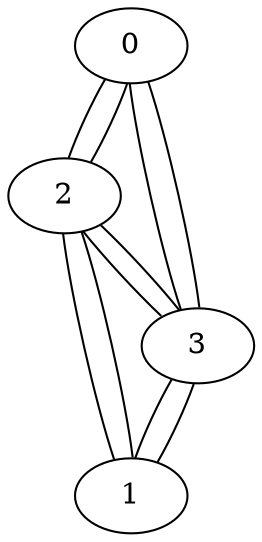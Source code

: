 graph Grafo {
	0 [label=0]
	1 [label=1]
	2 [label=2]
	3 [label=3]
	0 -- 3
	0 -- 2
	1 -- 2
	1 -- 3
	2 -- 0
	2 -- 1
	2 -- 3
	3 -- 0
	3 -- 1
	3 -- 2
}
